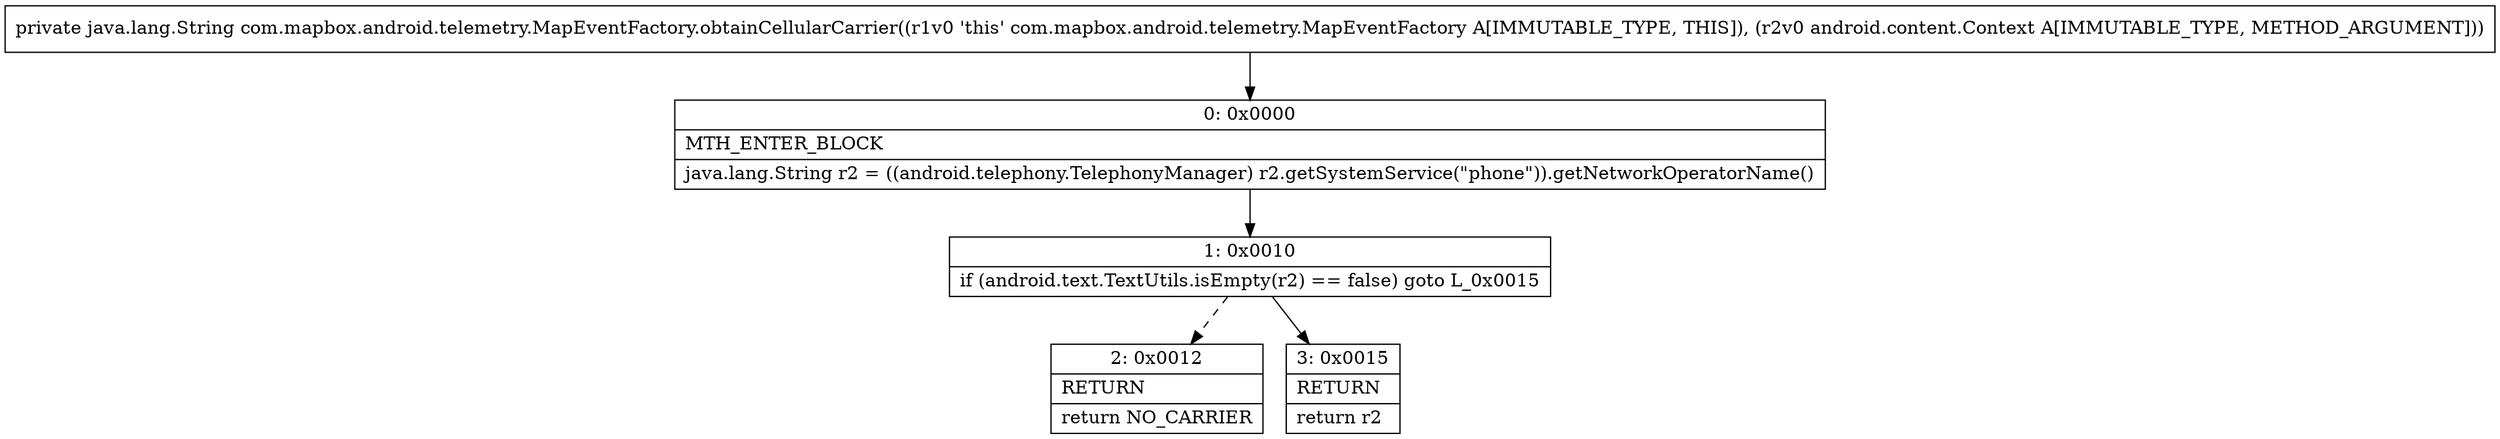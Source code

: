 digraph "CFG forcom.mapbox.android.telemetry.MapEventFactory.obtainCellularCarrier(Landroid\/content\/Context;)Ljava\/lang\/String;" {
Node_0 [shape=record,label="{0\:\ 0x0000|MTH_ENTER_BLOCK\l|java.lang.String r2 = ((android.telephony.TelephonyManager) r2.getSystemService(\"phone\")).getNetworkOperatorName()\l}"];
Node_1 [shape=record,label="{1\:\ 0x0010|if (android.text.TextUtils.isEmpty(r2) == false) goto L_0x0015\l}"];
Node_2 [shape=record,label="{2\:\ 0x0012|RETURN\l|return NO_CARRIER\l}"];
Node_3 [shape=record,label="{3\:\ 0x0015|RETURN\l|return r2\l}"];
MethodNode[shape=record,label="{private java.lang.String com.mapbox.android.telemetry.MapEventFactory.obtainCellularCarrier((r1v0 'this' com.mapbox.android.telemetry.MapEventFactory A[IMMUTABLE_TYPE, THIS]), (r2v0 android.content.Context A[IMMUTABLE_TYPE, METHOD_ARGUMENT])) }"];
MethodNode -> Node_0;
Node_0 -> Node_1;
Node_1 -> Node_2[style=dashed];
Node_1 -> Node_3;
}


